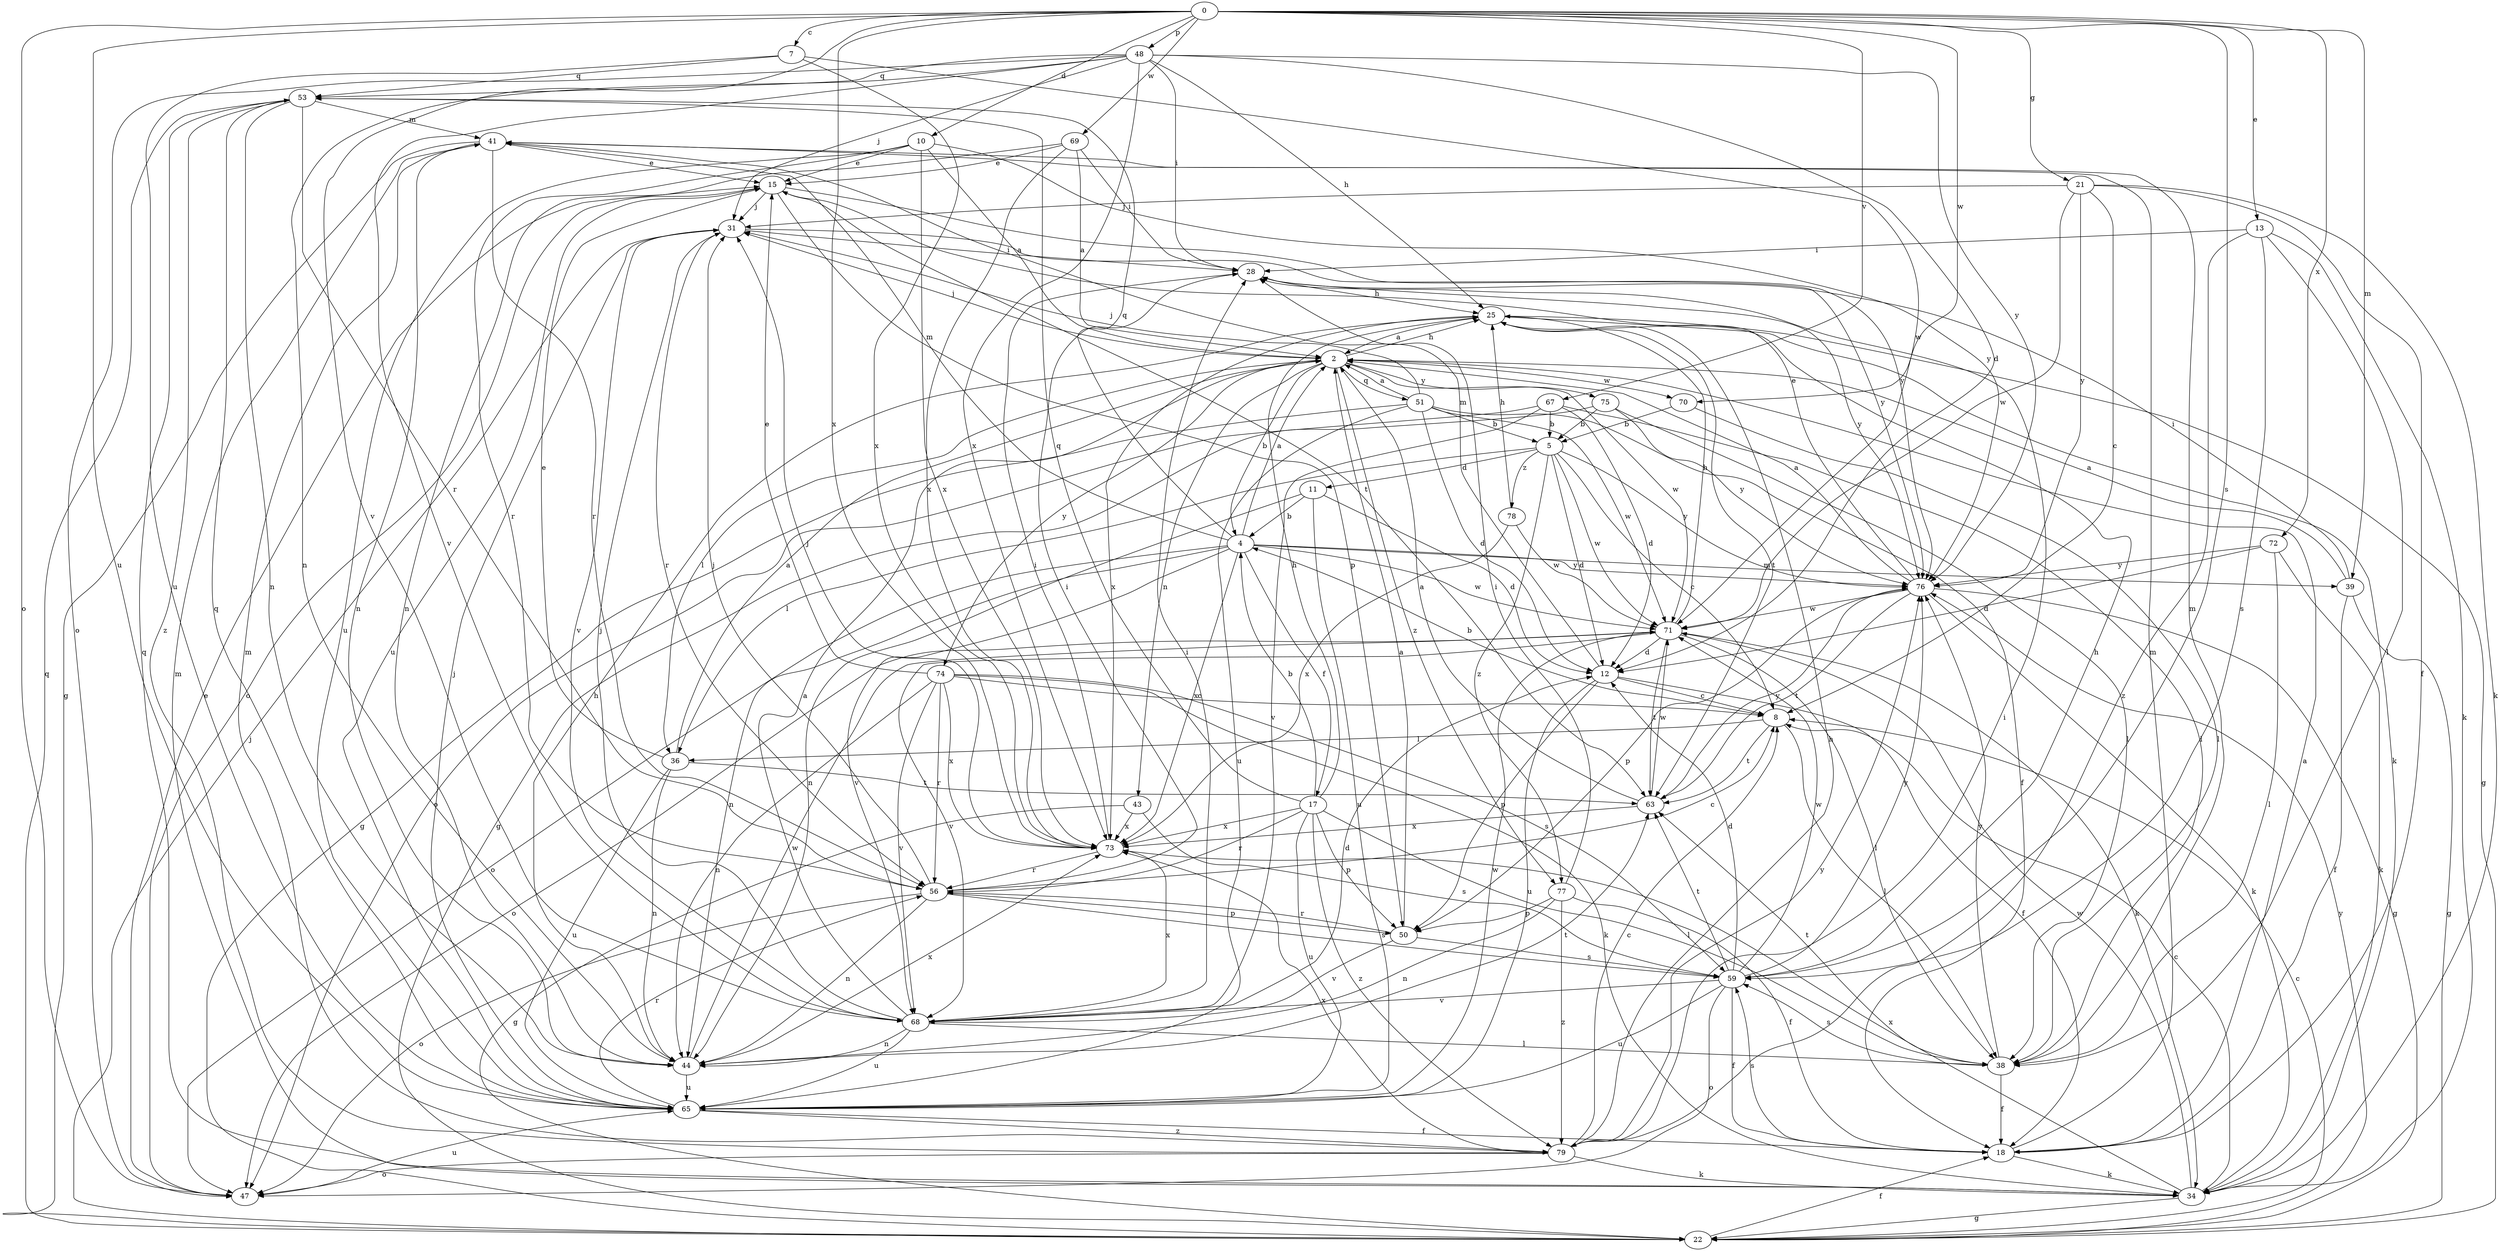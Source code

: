 strict digraph  {
0;
2;
4;
5;
7;
8;
10;
11;
12;
13;
15;
17;
18;
21;
22;
25;
28;
31;
34;
36;
38;
39;
41;
43;
44;
47;
48;
50;
51;
53;
56;
59;
63;
65;
67;
68;
69;
70;
71;
72;
73;
74;
75;
76;
77;
78;
79;
0 -> 7  [label=c];
0 -> 10  [label=d];
0 -> 13  [label=e];
0 -> 21  [label=g];
0 -> 39  [label=m];
0 -> 47  [label=o];
0 -> 48  [label=p];
0 -> 59  [label=s];
0 -> 65  [label=u];
0 -> 67  [label=v];
0 -> 68  [label=v];
0 -> 69  [label=w];
0 -> 70  [label=w];
0 -> 72  [label=x];
0 -> 73  [label=x];
2 -> 4  [label=b];
2 -> 25  [label=h];
2 -> 31  [label=j];
2 -> 36  [label=l];
2 -> 43  [label=n];
2 -> 51  [label=q];
2 -> 70  [label=w];
2 -> 71  [label=w];
2 -> 74  [label=y];
2 -> 75  [label=y];
2 -> 77  [label=z];
4 -> 2  [label=a];
4 -> 17  [label=f];
4 -> 39  [label=m];
4 -> 41  [label=m];
4 -> 44  [label=n];
4 -> 47  [label=o];
4 -> 53  [label=q];
4 -> 68  [label=v];
4 -> 71  [label=w];
4 -> 73  [label=x];
4 -> 76  [label=y];
5 -> 8  [label=c];
5 -> 11  [label=d];
5 -> 12  [label=d];
5 -> 36  [label=l];
5 -> 71  [label=w];
5 -> 76  [label=y];
5 -> 77  [label=z];
5 -> 78  [label=z];
7 -> 53  [label=q];
7 -> 65  [label=u];
7 -> 71  [label=w];
7 -> 73  [label=x];
8 -> 4  [label=b];
8 -> 36  [label=l];
8 -> 38  [label=l];
8 -> 63  [label=t];
10 -> 2  [label=a];
10 -> 15  [label=e];
10 -> 56  [label=r];
10 -> 65  [label=u];
10 -> 73  [label=x];
10 -> 76  [label=y];
11 -> 4  [label=b];
11 -> 12  [label=d];
11 -> 44  [label=n];
11 -> 65  [label=u];
12 -> 8  [label=c];
12 -> 18  [label=f];
12 -> 41  [label=m];
12 -> 50  [label=p];
12 -> 65  [label=u];
13 -> 28  [label=i];
13 -> 34  [label=k];
13 -> 38  [label=l];
13 -> 59  [label=s];
13 -> 79  [label=z];
15 -> 31  [label=j];
15 -> 47  [label=o];
15 -> 50  [label=p];
15 -> 63  [label=t];
15 -> 65  [label=u];
15 -> 76  [label=y];
17 -> 4  [label=b];
17 -> 25  [label=h];
17 -> 38  [label=l];
17 -> 50  [label=p];
17 -> 53  [label=q];
17 -> 56  [label=r];
17 -> 65  [label=u];
17 -> 73  [label=x];
17 -> 79  [label=z];
18 -> 2  [label=a];
18 -> 34  [label=k];
18 -> 41  [label=m];
18 -> 59  [label=s];
21 -> 8  [label=c];
21 -> 18  [label=f];
21 -> 31  [label=j];
21 -> 34  [label=k];
21 -> 71  [label=w];
21 -> 76  [label=y];
22 -> 8  [label=c];
22 -> 18  [label=f];
22 -> 31  [label=j];
22 -> 53  [label=q];
22 -> 76  [label=y];
25 -> 2  [label=a];
25 -> 22  [label=g];
25 -> 34  [label=k];
25 -> 63  [label=t];
25 -> 73  [label=x];
28 -> 25  [label=h];
28 -> 76  [label=y];
31 -> 28  [label=i];
31 -> 56  [label=r];
31 -> 68  [label=v];
31 -> 76  [label=y];
34 -> 8  [label=c];
34 -> 22  [label=g];
34 -> 41  [label=m];
34 -> 53  [label=q];
34 -> 71  [label=w];
34 -> 73  [label=x];
36 -> 2  [label=a];
36 -> 15  [label=e];
36 -> 44  [label=n];
36 -> 63  [label=t];
36 -> 65  [label=u];
38 -> 18  [label=f];
38 -> 41  [label=m];
38 -> 59  [label=s];
38 -> 63  [label=t];
38 -> 76  [label=y];
39 -> 2  [label=a];
39 -> 18  [label=f];
39 -> 22  [label=g];
39 -> 28  [label=i];
41 -> 15  [label=e];
41 -> 22  [label=g];
41 -> 44  [label=n];
41 -> 56  [label=r];
43 -> 22  [label=g];
43 -> 59  [label=s];
43 -> 73  [label=x];
44 -> 25  [label=h];
44 -> 63  [label=t];
44 -> 65  [label=u];
44 -> 71  [label=w];
44 -> 73  [label=x];
47 -> 15  [label=e];
47 -> 65  [label=u];
48 -> 12  [label=d];
48 -> 25  [label=h];
48 -> 28  [label=i];
48 -> 31  [label=j];
48 -> 44  [label=n];
48 -> 47  [label=o];
48 -> 53  [label=q];
48 -> 68  [label=v];
48 -> 73  [label=x];
48 -> 76  [label=y];
50 -> 2  [label=a];
50 -> 56  [label=r];
50 -> 59  [label=s];
50 -> 68  [label=v];
51 -> 2  [label=a];
51 -> 5  [label=b];
51 -> 12  [label=d];
51 -> 18  [label=f];
51 -> 22  [label=g];
51 -> 31  [label=j];
51 -> 65  [label=u];
51 -> 71  [label=w];
53 -> 41  [label=m];
53 -> 44  [label=n];
53 -> 56  [label=r];
53 -> 79  [label=z];
56 -> 8  [label=c];
56 -> 28  [label=i];
56 -> 31  [label=j];
56 -> 44  [label=n];
56 -> 47  [label=o];
56 -> 50  [label=p];
56 -> 59  [label=s];
59 -> 12  [label=d];
59 -> 18  [label=f];
59 -> 25  [label=h];
59 -> 47  [label=o];
59 -> 63  [label=t];
59 -> 65  [label=u];
59 -> 68  [label=v];
59 -> 71  [label=w];
59 -> 76  [label=y];
63 -> 2  [label=a];
63 -> 71  [label=w];
63 -> 73  [label=x];
63 -> 76  [label=y];
65 -> 18  [label=f];
65 -> 31  [label=j];
65 -> 53  [label=q];
65 -> 56  [label=r];
65 -> 71  [label=w];
65 -> 79  [label=z];
67 -> 5  [label=b];
67 -> 12  [label=d];
67 -> 38  [label=l];
67 -> 47  [label=o];
67 -> 68  [label=v];
68 -> 2  [label=a];
68 -> 12  [label=d];
68 -> 28  [label=i];
68 -> 31  [label=j];
68 -> 38  [label=l];
68 -> 44  [label=n];
68 -> 65  [label=u];
68 -> 73  [label=x];
69 -> 2  [label=a];
69 -> 15  [label=e];
69 -> 28  [label=i];
69 -> 44  [label=n];
69 -> 73  [label=x];
70 -> 5  [label=b];
70 -> 38  [label=l];
71 -> 12  [label=d];
71 -> 25  [label=h];
71 -> 34  [label=k];
71 -> 38  [label=l];
71 -> 47  [label=o];
71 -> 63  [label=t];
71 -> 68  [label=v];
72 -> 12  [label=d];
72 -> 34  [label=k];
72 -> 38  [label=l];
72 -> 76  [label=y];
73 -> 28  [label=i];
73 -> 31  [label=j];
73 -> 56  [label=r];
74 -> 8  [label=c];
74 -> 15  [label=e];
74 -> 34  [label=k];
74 -> 44  [label=n];
74 -> 56  [label=r];
74 -> 59  [label=s];
74 -> 68  [label=v];
74 -> 73  [label=x];
75 -> 5  [label=b];
75 -> 22  [label=g];
75 -> 38  [label=l];
75 -> 76  [label=y];
76 -> 2  [label=a];
76 -> 15  [label=e];
76 -> 22  [label=g];
76 -> 34  [label=k];
76 -> 50  [label=p];
76 -> 63  [label=t];
76 -> 71  [label=w];
77 -> 18  [label=f];
77 -> 28  [label=i];
77 -> 44  [label=n];
77 -> 50  [label=p];
77 -> 79  [label=z];
78 -> 25  [label=h];
78 -> 71  [label=w];
78 -> 73  [label=x];
79 -> 8  [label=c];
79 -> 25  [label=h];
79 -> 28  [label=i];
79 -> 34  [label=k];
79 -> 41  [label=m];
79 -> 47  [label=o];
79 -> 73  [label=x];
79 -> 76  [label=y];
}
